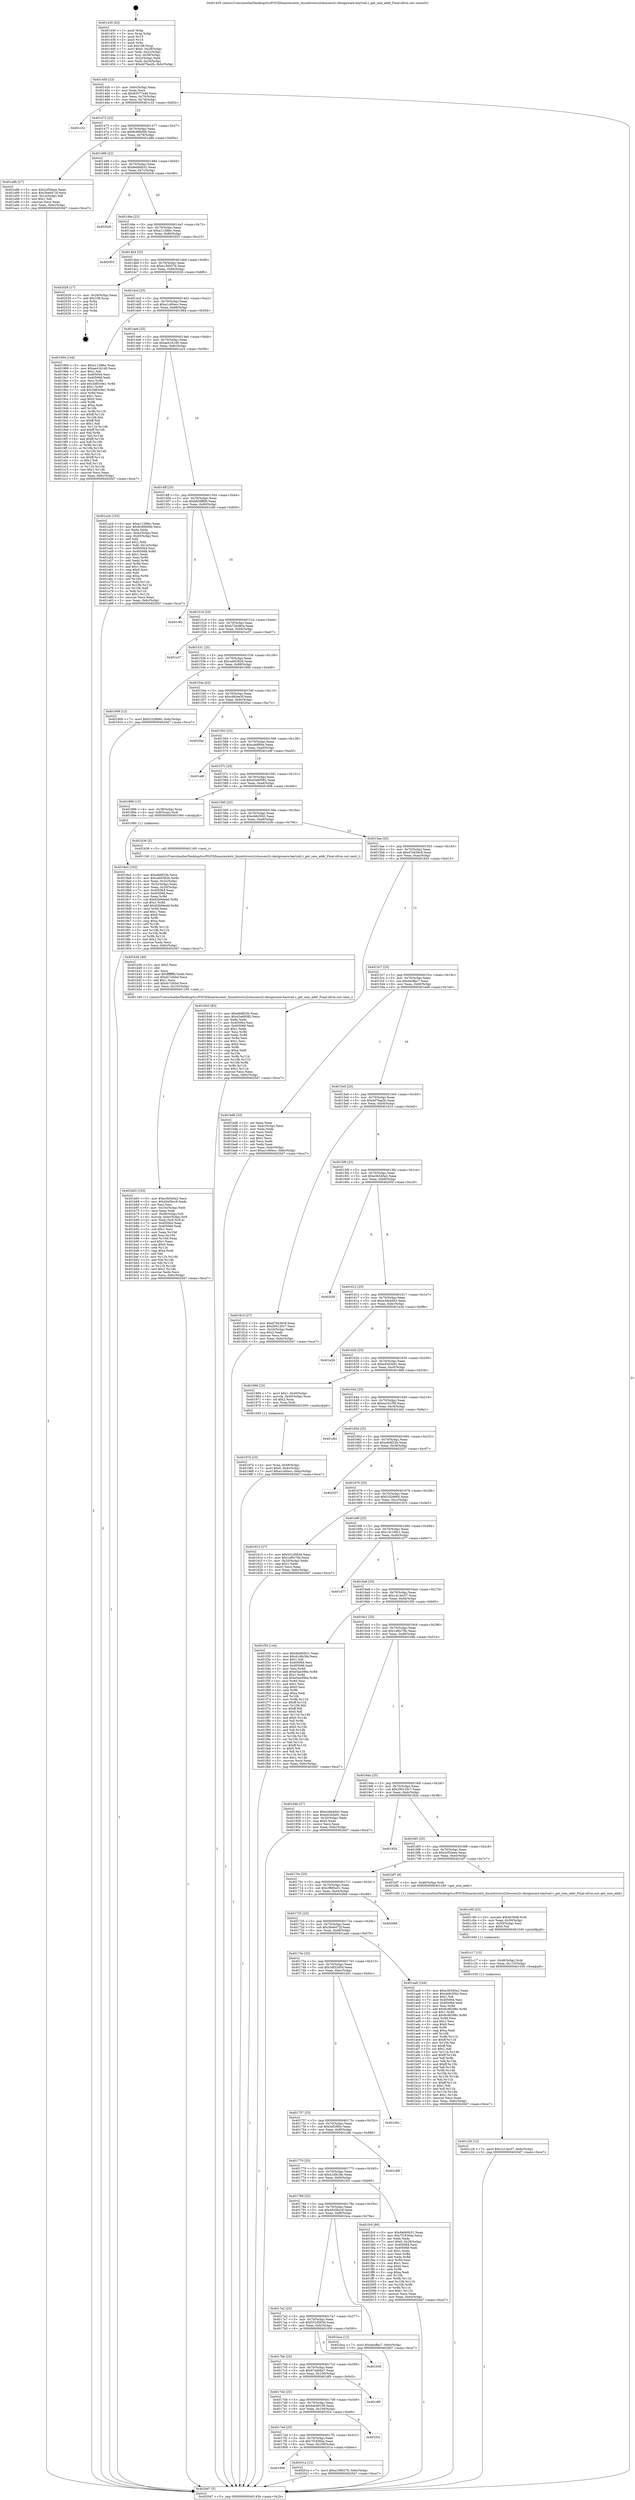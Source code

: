 digraph "0x401430" {
  label = "0x401430 (/mnt/c/Users/mathe/Desktop/tcc/POCII/binaries/extr_linuxdriversi2cbussesi2c-designware-baytrail.c_get_sem_addr_Final-ollvm.out::main(0))"
  labelloc = "t"
  node[shape=record]

  Entry [label="",width=0.3,height=0.3,shape=circle,fillcolor=black,style=filled]
  "0x40145b" [label="{
     0x40145b [23]\l
     | [instrs]\l
     &nbsp;&nbsp;0x40145b \<+3\>: mov -0x6c(%rbp),%eax\l
     &nbsp;&nbsp;0x40145e \<+2\>: mov %eax,%ecx\l
     &nbsp;&nbsp;0x401460 \<+6\>: sub $0x83577e46,%ecx\l
     &nbsp;&nbsp;0x401466 \<+3\>: mov %eax,-0x70(%rbp)\l
     &nbsp;&nbsp;0x401469 \<+3\>: mov %ecx,-0x74(%rbp)\l
     &nbsp;&nbsp;0x40146c \<+6\>: je 0000000000401c32 \<main+0x802\>\l
  }"]
  "0x401c32" [label="{
     0x401c32\l
  }", style=dashed]
  "0x401472" [label="{
     0x401472 [22]\l
     | [instrs]\l
     &nbsp;&nbsp;0x401472 \<+5\>: jmp 0000000000401477 \<main+0x47\>\l
     &nbsp;&nbsp;0x401477 \<+3\>: mov -0x70(%rbp),%eax\l
     &nbsp;&nbsp;0x40147a \<+5\>: sub $0x8c90b00b,%eax\l
     &nbsp;&nbsp;0x40147f \<+3\>: mov %eax,-0x78(%rbp)\l
     &nbsp;&nbsp;0x401482 \<+6\>: je 0000000000401a8b \<main+0x65b\>\l
  }"]
  Exit [label="",width=0.3,height=0.3,shape=circle,fillcolor=black,style=filled,peripheries=2]
  "0x401a8b" [label="{
     0x401a8b [27]\l
     | [instrs]\l
     &nbsp;&nbsp;0x401a8b \<+5\>: mov $0x2cf5deee,%eax\l
     &nbsp;&nbsp;0x401a90 \<+5\>: mov $0x3be6472f,%ecx\l
     &nbsp;&nbsp;0x401a95 \<+3\>: mov -0x1a(%rbp),%dl\l
     &nbsp;&nbsp;0x401a98 \<+3\>: test $0x1,%dl\l
     &nbsp;&nbsp;0x401a9b \<+3\>: cmovne %ecx,%eax\l
     &nbsp;&nbsp;0x401a9e \<+3\>: mov %eax,-0x6c(%rbp)\l
     &nbsp;&nbsp;0x401aa1 \<+5\>: jmp 00000000004020d7 \<main+0xca7\>\l
  }"]
  "0x401488" [label="{
     0x401488 [22]\l
     | [instrs]\l
     &nbsp;&nbsp;0x401488 \<+5\>: jmp 000000000040148d \<main+0x5d\>\l
     &nbsp;&nbsp;0x40148d \<+3\>: mov -0x70(%rbp),%eax\l
     &nbsp;&nbsp;0x401490 \<+5\>: sub $0x8eb60b31,%eax\l
     &nbsp;&nbsp;0x401495 \<+3\>: mov %eax,-0x7c(%rbp)\l
     &nbsp;&nbsp;0x401498 \<+6\>: je 00000000004020c9 \<main+0xc99\>\l
  }"]
  "0x401806" [label="{
     0x401806\l
  }", style=dashed]
  "0x4020c9" [label="{
     0x4020c9\l
  }", style=dashed]
  "0x40149e" [label="{
     0x40149e [22]\l
     | [instrs]\l
     &nbsp;&nbsp;0x40149e \<+5\>: jmp 00000000004014a3 \<main+0x73\>\l
     &nbsp;&nbsp;0x4014a3 \<+3\>: mov -0x70(%rbp),%eax\l
     &nbsp;&nbsp;0x4014a6 \<+5\>: sub $0xa1128fec,%eax\l
     &nbsp;&nbsp;0x4014ab \<+3\>: mov %eax,-0x80(%rbp)\l
     &nbsp;&nbsp;0x4014ae \<+6\>: je 0000000000402053 \<main+0xc23\>\l
  }"]
  "0x40201a" [label="{
     0x40201a [12]\l
     | [instrs]\l
     &nbsp;&nbsp;0x40201a \<+7\>: movl $0xa1560276,-0x6c(%rbp)\l
     &nbsp;&nbsp;0x402021 \<+5\>: jmp 00000000004020d7 \<main+0xca7\>\l
  }"]
  "0x402053" [label="{
     0x402053\l
  }", style=dashed]
  "0x4014b4" [label="{
     0x4014b4 [25]\l
     | [instrs]\l
     &nbsp;&nbsp;0x4014b4 \<+5\>: jmp 00000000004014b9 \<main+0x89\>\l
     &nbsp;&nbsp;0x4014b9 \<+3\>: mov -0x70(%rbp),%eax\l
     &nbsp;&nbsp;0x4014bc \<+5\>: sub $0xa1560276,%eax\l
     &nbsp;&nbsp;0x4014c1 \<+6\>: mov %eax,-0x84(%rbp)\l
     &nbsp;&nbsp;0x4014c7 \<+6\>: je 0000000000402026 \<main+0xbf6\>\l
  }"]
  "0x4017ed" [label="{
     0x4017ed [25]\l
     | [instrs]\l
     &nbsp;&nbsp;0x4017ed \<+5\>: jmp 00000000004017f2 \<main+0x3c2\>\l
     &nbsp;&nbsp;0x4017f2 \<+3\>: mov -0x70(%rbp),%eax\l
     &nbsp;&nbsp;0x4017f5 \<+5\>: sub $0x7f18364a,%eax\l
     &nbsp;&nbsp;0x4017fa \<+6\>: mov %eax,-0x108(%rbp)\l
     &nbsp;&nbsp;0x401800 \<+6\>: je 000000000040201a \<main+0xbea\>\l
  }"]
  "0x402026" [label="{
     0x402026 [17]\l
     | [instrs]\l
     &nbsp;&nbsp;0x402026 \<+3\>: mov -0x28(%rbp),%eax\l
     &nbsp;&nbsp;0x402029 \<+7\>: add $0x108,%rsp\l
     &nbsp;&nbsp;0x402030 \<+1\>: pop %rbx\l
     &nbsp;&nbsp;0x402031 \<+2\>: pop %r14\l
     &nbsp;&nbsp;0x402033 \<+2\>: pop %r15\l
     &nbsp;&nbsp;0x402035 \<+1\>: pop %rbp\l
     &nbsp;&nbsp;0x402036 \<+1\>: ret\l
  }"]
  "0x4014cd" [label="{
     0x4014cd [25]\l
     | [instrs]\l
     &nbsp;&nbsp;0x4014cd \<+5\>: jmp 00000000004014d2 \<main+0xa2\>\l
     &nbsp;&nbsp;0x4014d2 \<+3\>: mov -0x70(%rbp),%eax\l
     &nbsp;&nbsp;0x4014d5 \<+5\>: sub $0xa1c60ecc,%eax\l
     &nbsp;&nbsp;0x4014da \<+6\>: mov %eax,-0x88(%rbp)\l
     &nbsp;&nbsp;0x4014e0 \<+6\>: je 0000000000401994 \<main+0x564\>\l
  }"]
  "0x401f24" [label="{
     0x401f24\l
  }", style=dashed]
  "0x401994" [label="{
     0x401994 [144]\l
     | [instrs]\l
     &nbsp;&nbsp;0x401994 \<+5\>: mov $0xa1128fec,%eax\l
     &nbsp;&nbsp;0x401999 \<+5\>: mov $0xae4161d0,%ecx\l
     &nbsp;&nbsp;0x40199e \<+2\>: mov $0x1,%dl\l
     &nbsp;&nbsp;0x4019a0 \<+7\>: mov 0x405064,%esi\l
     &nbsp;&nbsp;0x4019a7 \<+7\>: mov 0x405068,%edi\l
     &nbsp;&nbsp;0x4019ae \<+3\>: mov %esi,%r8d\l
     &nbsp;&nbsp;0x4019b1 \<+7\>: add $0x3d83c9e1,%r8d\l
     &nbsp;&nbsp;0x4019b8 \<+4\>: sub $0x1,%r8d\l
     &nbsp;&nbsp;0x4019bc \<+7\>: sub $0x3d83c9e1,%r8d\l
     &nbsp;&nbsp;0x4019c3 \<+4\>: imul %r8d,%esi\l
     &nbsp;&nbsp;0x4019c7 \<+3\>: and $0x1,%esi\l
     &nbsp;&nbsp;0x4019ca \<+3\>: cmp $0x0,%esi\l
     &nbsp;&nbsp;0x4019cd \<+4\>: sete %r9b\l
     &nbsp;&nbsp;0x4019d1 \<+3\>: cmp $0xa,%edi\l
     &nbsp;&nbsp;0x4019d4 \<+4\>: setl %r10b\l
     &nbsp;&nbsp;0x4019d8 \<+3\>: mov %r9b,%r11b\l
     &nbsp;&nbsp;0x4019db \<+4\>: xor $0xff,%r11b\l
     &nbsp;&nbsp;0x4019df \<+3\>: mov %r10b,%bl\l
     &nbsp;&nbsp;0x4019e2 \<+3\>: xor $0xff,%bl\l
     &nbsp;&nbsp;0x4019e5 \<+3\>: xor $0x1,%dl\l
     &nbsp;&nbsp;0x4019e8 \<+3\>: mov %r11b,%r14b\l
     &nbsp;&nbsp;0x4019eb \<+4\>: and $0xff,%r14b\l
     &nbsp;&nbsp;0x4019ef \<+3\>: and %dl,%r9b\l
     &nbsp;&nbsp;0x4019f2 \<+3\>: mov %bl,%r15b\l
     &nbsp;&nbsp;0x4019f5 \<+4\>: and $0xff,%r15b\l
     &nbsp;&nbsp;0x4019f9 \<+3\>: and %dl,%r10b\l
     &nbsp;&nbsp;0x4019fc \<+3\>: or %r9b,%r14b\l
     &nbsp;&nbsp;0x4019ff \<+3\>: or %r10b,%r15b\l
     &nbsp;&nbsp;0x401a02 \<+3\>: xor %r15b,%r14b\l
     &nbsp;&nbsp;0x401a05 \<+3\>: or %bl,%r11b\l
     &nbsp;&nbsp;0x401a08 \<+4\>: xor $0xff,%r11b\l
     &nbsp;&nbsp;0x401a0c \<+3\>: or $0x1,%dl\l
     &nbsp;&nbsp;0x401a0f \<+3\>: and %dl,%r11b\l
     &nbsp;&nbsp;0x401a12 \<+3\>: or %r11b,%r14b\l
     &nbsp;&nbsp;0x401a15 \<+4\>: test $0x1,%r14b\l
     &nbsp;&nbsp;0x401a19 \<+3\>: cmovne %ecx,%eax\l
     &nbsp;&nbsp;0x401a1c \<+3\>: mov %eax,-0x6c(%rbp)\l
     &nbsp;&nbsp;0x401a1f \<+5\>: jmp 00000000004020d7 \<main+0xca7\>\l
  }"]
  "0x4014e6" [label="{
     0x4014e6 [25]\l
     | [instrs]\l
     &nbsp;&nbsp;0x4014e6 \<+5\>: jmp 00000000004014eb \<main+0xbb\>\l
     &nbsp;&nbsp;0x4014eb \<+3\>: mov -0x70(%rbp),%eax\l
     &nbsp;&nbsp;0x4014ee \<+5\>: sub $0xae4161d0,%eax\l
     &nbsp;&nbsp;0x4014f3 \<+6\>: mov %eax,-0x8c(%rbp)\l
     &nbsp;&nbsp;0x4014f9 \<+6\>: je 0000000000401a24 \<main+0x5f4\>\l
  }"]
  "0x4017d4" [label="{
     0x4017d4 [25]\l
     | [instrs]\l
     &nbsp;&nbsp;0x4017d4 \<+5\>: jmp 00000000004017d9 \<main+0x3a9\>\l
     &nbsp;&nbsp;0x4017d9 \<+3\>: mov -0x70(%rbp),%eax\l
     &nbsp;&nbsp;0x4017dc \<+5\>: sub $0x6dc69108,%eax\l
     &nbsp;&nbsp;0x4017e1 \<+6\>: mov %eax,-0x104(%rbp)\l
     &nbsp;&nbsp;0x4017e7 \<+6\>: je 0000000000401f24 \<main+0xaf4\>\l
  }"]
  "0x401a24" [label="{
     0x401a24 [103]\l
     | [instrs]\l
     &nbsp;&nbsp;0x401a24 \<+5\>: mov $0xa1128fec,%eax\l
     &nbsp;&nbsp;0x401a29 \<+5\>: mov $0x8c90b00b,%ecx\l
     &nbsp;&nbsp;0x401a2e \<+2\>: xor %edx,%edx\l
     &nbsp;&nbsp;0x401a30 \<+3\>: mov -0x4c(%rbp),%esi\l
     &nbsp;&nbsp;0x401a33 \<+3\>: cmp -0x40(%rbp),%esi\l
     &nbsp;&nbsp;0x401a36 \<+4\>: setl %dil\l
     &nbsp;&nbsp;0x401a3a \<+4\>: and $0x1,%dil\l
     &nbsp;&nbsp;0x401a3e \<+4\>: mov %dil,-0x1a(%rbp)\l
     &nbsp;&nbsp;0x401a42 \<+7\>: mov 0x405064,%esi\l
     &nbsp;&nbsp;0x401a49 \<+8\>: mov 0x405068,%r8d\l
     &nbsp;&nbsp;0x401a51 \<+3\>: sub $0x1,%edx\l
     &nbsp;&nbsp;0x401a54 \<+3\>: mov %esi,%r9d\l
     &nbsp;&nbsp;0x401a57 \<+3\>: add %edx,%r9d\l
     &nbsp;&nbsp;0x401a5a \<+4\>: imul %r9d,%esi\l
     &nbsp;&nbsp;0x401a5e \<+3\>: and $0x1,%esi\l
     &nbsp;&nbsp;0x401a61 \<+3\>: cmp $0x0,%esi\l
     &nbsp;&nbsp;0x401a64 \<+4\>: sete %dil\l
     &nbsp;&nbsp;0x401a68 \<+4\>: cmp $0xa,%r8d\l
     &nbsp;&nbsp;0x401a6c \<+4\>: setl %r10b\l
     &nbsp;&nbsp;0x401a70 \<+3\>: mov %dil,%r11b\l
     &nbsp;&nbsp;0x401a73 \<+3\>: and %r10b,%r11b\l
     &nbsp;&nbsp;0x401a76 \<+3\>: xor %r10b,%dil\l
     &nbsp;&nbsp;0x401a79 \<+3\>: or %dil,%r11b\l
     &nbsp;&nbsp;0x401a7c \<+4\>: test $0x1,%r11b\l
     &nbsp;&nbsp;0x401a80 \<+3\>: cmovne %ecx,%eax\l
     &nbsp;&nbsp;0x401a83 \<+3\>: mov %eax,-0x6c(%rbp)\l
     &nbsp;&nbsp;0x401a86 \<+5\>: jmp 00000000004020d7 \<main+0xca7\>\l
  }"]
  "0x4014ff" [label="{
     0x4014ff [25]\l
     | [instrs]\l
     &nbsp;&nbsp;0x4014ff \<+5\>: jmp 0000000000401504 \<main+0xd4\>\l
     &nbsp;&nbsp;0x401504 \<+3\>: mov -0x70(%rbp),%eax\l
     &nbsp;&nbsp;0x401507 \<+5\>: sub $0xb658ff09,%eax\l
     &nbsp;&nbsp;0x40150c \<+6\>: mov %eax,-0x90(%rbp)\l
     &nbsp;&nbsp;0x401512 \<+6\>: je 0000000000401c60 \<main+0x830\>\l
  }"]
  "0x401df0" [label="{
     0x401df0\l
  }", style=dashed]
  "0x401c60" [label="{
     0x401c60\l
  }", style=dashed]
  "0x401518" [label="{
     0x401518 [25]\l
     | [instrs]\l
     &nbsp;&nbsp;0x401518 \<+5\>: jmp 000000000040151d \<main+0xed\>\l
     &nbsp;&nbsp;0x40151d \<+3\>: mov -0x70(%rbp),%eax\l
     &nbsp;&nbsp;0x401520 \<+5\>: sub $0xb726d80a,%eax\l
     &nbsp;&nbsp;0x401525 \<+6\>: mov %eax,-0x94(%rbp)\l
     &nbsp;&nbsp;0x40152b \<+6\>: je 0000000000401e37 \<main+0xa07\>\l
  }"]
  "0x4017bb" [label="{
     0x4017bb [25]\l
     | [instrs]\l
     &nbsp;&nbsp;0x4017bb \<+5\>: jmp 00000000004017c0 \<main+0x390\>\l
     &nbsp;&nbsp;0x4017c0 \<+3\>: mov -0x70(%rbp),%eax\l
     &nbsp;&nbsp;0x4017c3 \<+5\>: sub $0x67ad06a7,%eax\l
     &nbsp;&nbsp;0x4017c8 \<+6\>: mov %eax,-0x100(%rbp)\l
     &nbsp;&nbsp;0x4017ce \<+6\>: je 0000000000401df0 \<main+0x9c0\>\l
  }"]
  "0x401e37" [label="{
     0x401e37\l
  }", style=dashed]
  "0x401531" [label="{
     0x401531 [25]\l
     | [instrs]\l
     &nbsp;&nbsp;0x401531 \<+5\>: jmp 0000000000401536 \<main+0x106\>\l
     &nbsp;&nbsp;0x401536 \<+3\>: mov -0x70(%rbp),%eax\l
     &nbsp;&nbsp;0x401539 \<+5\>: sub $0xca603826,%eax\l
     &nbsp;&nbsp;0x40153e \<+6\>: mov %eax,-0x98(%rbp)\l
     &nbsp;&nbsp;0x401544 \<+6\>: je 0000000000401909 \<main+0x4d9\>\l
  }"]
  "0x401930" [label="{
     0x401930\l
  }", style=dashed]
  "0x401909" [label="{
     0x401909 [12]\l
     | [instrs]\l
     &nbsp;&nbsp;0x401909 \<+7\>: movl $0xf1028660,-0x6c(%rbp)\l
     &nbsp;&nbsp;0x401910 \<+5\>: jmp 00000000004020d7 \<main+0xca7\>\l
  }"]
  "0x40154a" [label="{
     0x40154a [25]\l
     | [instrs]\l
     &nbsp;&nbsp;0x40154a \<+5\>: jmp 000000000040154f \<main+0x11f\>\l
     &nbsp;&nbsp;0x40154f \<+3\>: mov -0x70(%rbp),%eax\l
     &nbsp;&nbsp;0x401552 \<+5\>: sub $0xcd83ee3f,%eax\l
     &nbsp;&nbsp;0x401557 \<+6\>: mov %eax,-0x9c(%rbp)\l
     &nbsp;&nbsp;0x40155d \<+6\>: je 00000000004020ac \<main+0xc7c\>\l
  }"]
  "0x401c26" [label="{
     0x401c26 [12]\l
     | [instrs]\l
     &nbsp;&nbsp;0x401c26 \<+7\>: movl $0x1a13ec07,-0x6c(%rbp)\l
     &nbsp;&nbsp;0x401c2d \<+5\>: jmp 00000000004020d7 \<main+0xca7\>\l
  }"]
  "0x4020ac" [label="{
     0x4020ac\l
  }", style=dashed]
  "0x401563" [label="{
     0x401563 [25]\l
     | [instrs]\l
     &nbsp;&nbsp;0x401563 \<+5\>: jmp 0000000000401568 \<main+0x138\>\l
     &nbsp;&nbsp;0x401568 \<+3\>: mov -0x70(%rbp),%eax\l
     &nbsp;&nbsp;0x40156b \<+5\>: sub $0xcdef9f4e,%eax\l
     &nbsp;&nbsp;0x401570 \<+6\>: mov %eax,-0xa0(%rbp)\l
     &nbsp;&nbsp;0x401576 \<+6\>: je 0000000000401e8f \<main+0xa5f\>\l
  }"]
  "0x401c17" [label="{
     0x401c17 [15]\l
     | [instrs]\l
     &nbsp;&nbsp;0x401c17 \<+4\>: mov -0x48(%rbp),%rdi\l
     &nbsp;&nbsp;0x401c1b \<+6\>: mov %eax,-0x110(%rbp)\l
     &nbsp;&nbsp;0x401c21 \<+5\>: call 0000000000401030 \<free@plt\>\l
     | [calls]\l
     &nbsp;&nbsp;0x401030 \{1\} (unknown)\l
  }"]
  "0x401e8f" [label="{
     0x401e8f\l
  }", style=dashed]
  "0x40157c" [label="{
     0x40157c [25]\l
     | [instrs]\l
     &nbsp;&nbsp;0x40157c \<+5\>: jmp 0000000000401581 \<main+0x151\>\l
     &nbsp;&nbsp;0x401581 \<+3\>: mov -0x70(%rbp),%eax\l
     &nbsp;&nbsp;0x401584 \<+5\>: sub $0xd3a69582,%eax\l
     &nbsp;&nbsp;0x401589 \<+6\>: mov %eax,-0xa4(%rbp)\l
     &nbsp;&nbsp;0x40158f \<+6\>: je 0000000000401896 \<main+0x466\>\l
  }"]
  "0x401c00" [label="{
     0x401c00 [23]\l
     | [instrs]\l
     &nbsp;&nbsp;0x401c00 \<+10\>: movabs $0x4030d6,%rdi\l
     &nbsp;&nbsp;0x401c0a \<+3\>: mov %eax,-0x50(%rbp)\l
     &nbsp;&nbsp;0x401c0d \<+3\>: mov -0x50(%rbp),%esi\l
     &nbsp;&nbsp;0x401c10 \<+2\>: mov $0x0,%al\l
     &nbsp;&nbsp;0x401c12 \<+5\>: call 0000000000401040 \<printf@plt\>\l
     | [calls]\l
     &nbsp;&nbsp;0x401040 \{1\} (unknown)\l
  }"]
  "0x401896" [label="{
     0x401896 [13]\l
     | [instrs]\l
     &nbsp;&nbsp;0x401896 \<+4\>: mov -0x38(%rbp),%rax\l
     &nbsp;&nbsp;0x40189a \<+4\>: mov 0x8(%rax),%rdi\l
     &nbsp;&nbsp;0x40189e \<+5\>: call 0000000000401060 \<atoi@plt\>\l
     | [calls]\l
     &nbsp;&nbsp;0x401060 \{1\} (unknown)\l
  }"]
  "0x401595" [label="{
     0x401595 [25]\l
     | [instrs]\l
     &nbsp;&nbsp;0x401595 \<+5\>: jmp 000000000040159a \<main+0x16a\>\l
     &nbsp;&nbsp;0x40159a \<+3\>: mov -0x70(%rbp),%eax\l
     &nbsp;&nbsp;0x40159d \<+5\>: sub $0xd48c5f42,%eax\l
     &nbsp;&nbsp;0x4015a2 \<+6\>: mov %eax,-0xa8(%rbp)\l
     &nbsp;&nbsp;0x4015a8 \<+6\>: je 0000000000401b36 \<main+0x706\>\l
  }"]
  "0x4017a2" [label="{
     0x4017a2 [25]\l
     | [instrs]\l
     &nbsp;&nbsp;0x4017a2 \<+5\>: jmp 00000000004017a7 \<main+0x377\>\l
     &nbsp;&nbsp;0x4017a7 \<+3\>: mov -0x70(%rbp),%eax\l
     &nbsp;&nbsp;0x4017aa \<+5\>: sub $0x551d583d,%eax\l
     &nbsp;&nbsp;0x4017af \<+6\>: mov %eax,-0xfc(%rbp)\l
     &nbsp;&nbsp;0x4017b5 \<+6\>: je 0000000000401930 \<main+0x500\>\l
  }"]
  "0x401b36" [label="{
     0x401b36 [5]\l
     | [instrs]\l
     &nbsp;&nbsp;0x401b36 \<+5\>: call 0000000000401160 \<next_i\>\l
     | [calls]\l
     &nbsp;&nbsp;0x401160 \{1\} (/mnt/c/Users/mathe/Desktop/tcc/POCII/binaries/extr_linuxdriversi2cbussesi2c-designware-baytrail.c_get_sem_addr_Final-ollvm.out::next_i)\l
  }"]
  "0x4015ae" [label="{
     0x4015ae [25]\l
     | [instrs]\l
     &nbsp;&nbsp;0x4015ae \<+5\>: jmp 00000000004015b3 \<main+0x183\>\l
     &nbsp;&nbsp;0x4015b3 \<+3\>: mov -0x70(%rbp),%eax\l
     &nbsp;&nbsp;0x4015b6 \<+5\>: sub $0xd7d436c9,%eax\l
     &nbsp;&nbsp;0x4015bb \<+6\>: mov %eax,-0xac(%rbp)\l
     &nbsp;&nbsp;0x4015c1 \<+6\>: je 0000000000401843 \<main+0x413\>\l
  }"]
  "0x401bca" [label="{
     0x401bca [12]\l
     | [instrs]\l
     &nbsp;&nbsp;0x401bca \<+7\>: movl $0xdacffac7,-0x6c(%rbp)\l
     &nbsp;&nbsp;0x401bd1 \<+5\>: jmp 00000000004020d7 \<main+0xca7\>\l
  }"]
  "0x401843" [label="{
     0x401843 [83]\l
     | [instrs]\l
     &nbsp;&nbsp;0x401843 \<+5\>: mov $0xefe8f23b,%eax\l
     &nbsp;&nbsp;0x401848 \<+5\>: mov $0xd3a69582,%ecx\l
     &nbsp;&nbsp;0x40184d \<+2\>: xor %edx,%edx\l
     &nbsp;&nbsp;0x40184f \<+7\>: mov 0x405064,%esi\l
     &nbsp;&nbsp;0x401856 \<+7\>: mov 0x405068,%edi\l
     &nbsp;&nbsp;0x40185d \<+3\>: sub $0x1,%edx\l
     &nbsp;&nbsp;0x401860 \<+3\>: mov %esi,%r8d\l
     &nbsp;&nbsp;0x401863 \<+3\>: add %edx,%r8d\l
     &nbsp;&nbsp;0x401866 \<+4\>: imul %r8d,%esi\l
     &nbsp;&nbsp;0x40186a \<+3\>: and $0x1,%esi\l
     &nbsp;&nbsp;0x40186d \<+3\>: cmp $0x0,%esi\l
     &nbsp;&nbsp;0x401870 \<+4\>: sete %r9b\l
     &nbsp;&nbsp;0x401874 \<+3\>: cmp $0xa,%edi\l
     &nbsp;&nbsp;0x401877 \<+4\>: setl %r10b\l
     &nbsp;&nbsp;0x40187b \<+3\>: mov %r9b,%r11b\l
     &nbsp;&nbsp;0x40187e \<+3\>: and %r10b,%r11b\l
     &nbsp;&nbsp;0x401881 \<+3\>: xor %r10b,%r9b\l
     &nbsp;&nbsp;0x401884 \<+3\>: or %r9b,%r11b\l
     &nbsp;&nbsp;0x401887 \<+4\>: test $0x1,%r11b\l
     &nbsp;&nbsp;0x40188b \<+3\>: cmovne %ecx,%eax\l
     &nbsp;&nbsp;0x40188e \<+3\>: mov %eax,-0x6c(%rbp)\l
     &nbsp;&nbsp;0x401891 \<+5\>: jmp 00000000004020d7 \<main+0xca7\>\l
  }"]
  "0x4015c7" [label="{
     0x4015c7 [25]\l
     | [instrs]\l
     &nbsp;&nbsp;0x4015c7 \<+5\>: jmp 00000000004015cc \<main+0x19c\>\l
     &nbsp;&nbsp;0x4015cc \<+3\>: mov -0x70(%rbp),%eax\l
     &nbsp;&nbsp;0x4015cf \<+5\>: sub $0xdacffac7,%eax\l
     &nbsp;&nbsp;0x4015d4 \<+6\>: mov %eax,-0xb0(%rbp)\l
     &nbsp;&nbsp;0x4015da \<+6\>: je 0000000000401bd6 \<main+0x7a6\>\l
  }"]
  "0x401789" [label="{
     0x401789 [25]\l
     | [instrs]\l
     &nbsp;&nbsp;0x401789 \<+5\>: jmp 000000000040178e \<main+0x35e\>\l
     &nbsp;&nbsp;0x40178e \<+3\>: mov -0x70(%rbp),%eax\l
     &nbsp;&nbsp;0x401791 \<+5\>: sub $0x45e5bcc9,%eax\l
     &nbsp;&nbsp;0x401796 \<+6\>: mov %eax,-0xf8(%rbp)\l
     &nbsp;&nbsp;0x40179c \<+6\>: je 0000000000401bca \<main+0x79a\>\l
  }"]
  "0x401bd6" [label="{
     0x401bd6 [33]\l
     | [instrs]\l
     &nbsp;&nbsp;0x401bd6 \<+2\>: xor %eax,%eax\l
     &nbsp;&nbsp;0x401bd8 \<+3\>: mov -0x4c(%rbp),%ecx\l
     &nbsp;&nbsp;0x401bdb \<+2\>: mov %eax,%edx\l
     &nbsp;&nbsp;0x401bdd \<+2\>: sub %ecx,%edx\l
     &nbsp;&nbsp;0x401bdf \<+2\>: mov %eax,%ecx\l
     &nbsp;&nbsp;0x401be1 \<+3\>: sub $0x1,%ecx\l
     &nbsp;&nbsp;0x401be4 \<+2\>: add %ecx,%edx\l
     &nbsp;&nbsp;0x401be6 \<+2\>: sub %edx,%eax\l
     &nbsp;&nbsp;0x401be8 \<+3\>: mov %eax,-0x4c(%rbp)\l
     &nbsp;&nbsp;0x401beb \<+7\>: movl $0xa1c60ecc,-0x6c(%rbp)\l
     &nbsp;&nbsp;0x401bf2 \<+5\>: jmp 00000000004020d7 \<main+0xca7\>\l
  }"]
  "0x4015e0" [label="{
     0x4015e0 [25]\l
     | [instrs]\l
     &nbsp;&nbsp;0x4015e0 \<+5\>: jmp 00000000004015e5 \<main+0x1b5\>\l
     &nbsp;&nbsp;0x4015e5 \<+3\>: mov -0x70(%rbp),%eax\l
     &nbsp;&nbsp;0x4015e8 \<+5\>: sub $0xdd7faa2b,%eax\l
     &nbsp;&nbsp;0x4015ed \<+6\>: mov %eax,-0xb4(%rbp)\l
     &nbsp;&nbsp;0x4015f3 \<+6\>: je 0000000000401810 \<main+0x3e0\>\l
  }"]
  "0x401fc0" [label="{
     0x401fc0 [90]\l
     | [instrs]\l
     &nbsp;&nbsp;0x401fc0 \<+5\>: mov $0x8eb60b31,%eax\l
     &nbsp;&nbsp;0x401fc5 \<+5\>: mov $0x7f18364a,%ecx\l
     &nbsp;&nbsp;0x401fca \<+2\>: xor %edx,%edx\l
     &nbsp;&nbsp;0x401fcc \<+7\>: movl $0x0,-0x28(%rbp)\l
     &nbsp;&nbsp;0x401fd3 \<+7\>: mov 0x405064,%esi\l
     &nbsp;&nbsp;0x401fda \<+7\>: mov 0x405068,%edi\l
     &nbsp;&nbsp;0x401fe1 \<+3\>: sub $0x1,%edx\l
     &nbsp;&nbsp;0x401fe4 \<+3\>: mov %esi,%r8d\l
     &nbsp;&nbsp;0x401fe7 \<+3\>: add %edx,%r8d\l
     &nbsp;&nbsp;0x401fea \<+4\>: imul %r8d,%esi\l
     &nbsp;&nbsp;0x401fee \<+3\>: and $0x1,%esi\l
     &nbsp;&nbsp;0x401ff1 \<+3\>: cmp $0x0,%esi\l
     &nbsp;&nbsp;0x401ff4 \<+4\>: sete %r9b\l
     &nbsp;&nbsp;0x401ff8 \<+3\>: cmp $0xa,%edi\l
     &nbsp;&nbsp;0x401ffb \<+4\>: setl %r10b\l
     &nbsp;&nbsp;0x401fff \<+3\>: mov %r9b,%r11b\l
     &nbsp;&nbsp;0x402002 \<+3\>: and %r10b,%r11b\l
     &nbsp;&nbsp;0x402005 \<+3\>: xor %r10b,%r9b\l
     &nbsp;&nbsp;0x402008 \<+3\>: or %r9b,%r11b\l
     &nbsp;&nbsp;0x40200b \<+4\>: test $0x1,%r11b\l
     &nbsp;&nbsp;0x40200f \<+3\>: cmovne %ecx,%eax\l
     &nbsp;&nbsp;0x402012 \<+3\>: mov %eax,-0x6c(%rbp)\l
     &nbsp;&nbsp;0x402015 \<+5\>: jmp 00000000004020d7 \<main+0xca7\>\l
  }"]
  "0x401810" [label="{
     0x401810 [27]\l
     | [instrs]\l
     &nbsp;&nbsp;0x401810 \<+5\>: mov $0xd7d436c9,%eax\l
     &nbsp;&nbsp;0x401815 \<+5\>: mov $0x290120c7,%ecx\l
     &nbsp;&nbsp;0x40181a \<+3\>: mov -0x24(%rbp),%edx\l
     &nbsp;&nbsp;0x40181d \<+3\>: cmp $0x2,%edx\l
     &nbsp;&nbsp;0x401820 \<+3\>: cmovne %ecx,%eax\l
     &nbsp;&nbsp;0x401823 \<+3\>: mov %eax,-0x6c(%rbp)\l
     &nbsp;&nbsp;0x401826 \<+5\>: jmp 00000000004020d7 \<main+0xca7\>\l
  }"]
  "0x4015f9" [label="{
     0x4015f9 [25]\l
     | [instrs]\l
     &nbsp;&nbsp;0x4015f9 \<+5\>: jmp 00000000004015fe \<main+0x1ce\>\l
     &nbsp;&nbsp;0x4015fe \<+3\>: mov -0x70(%rbp),%eax\l
     &nbsp;&nbsp;0x401601 \<+5\>: sub $0xe3b540a2,%eax\l
     &nbsp;&nbsp;0x401606 \<+6\>: mov %eax,-0xb8(%rbp)\l
     &nbsp;&nbsp;0x40160c \<+6\>: je 000000000040205f \<main+0xc2f\>\l
  }"]
  "0x4020d7" [label="{
     0x4020d7 [5]\l
     | [instrs]\l
     &nbsp;&nbsp;0x4020d7 \<+5\>: jmp 000000000040145b \<main+0x2b\>\l
  }"]
  "0x401430" [label="{
     0x401430 [43]\l
     | [instrs]\l
     &nbsp;&nbsp;0x401430 \<+1\>: push %rbp\l
     &nbsp;&nbsp;0x401431 \<+3\>: mov %rsp,%rbp\l
     &nbsp;&nbsp;0x401434 \<+2\>: push %r15\l
     &nbsp;&nbsp;0x401436 \<+2\>: push %r14\l
     &nbsp;&nbsp;0x401438 \<+1\>: push %rbx\l
     &nbsp;&nbsp;0x401439 \<+7\>: sub $0x108,%rsp\l
     &nbsp;&nbsp;0x401440 \<+7\>: movl $0x0,-0x28(%rbp)\l
     &nbsp;&nbsp;0x401447 \<+3\>: mov %edi,-0x2c(%rbp)\l
     &nbsp;&nbsp;0x40144a \<+4\>: mov %rsi,-0x38(%rbp)\l
     &nbsp;&nbsp;0x40144e \<+3\>: mov -0x2c(%rbp),%edi\l
     &nbsp;&nbsp;0x401451 \<+3\>: mov %edi,-0x24(%rbp)\l
     &nbsp;&nbsp;0x401454 \<+7\>: movl $0xdd7faa2b,-0x6c(%rbp)\l
  }"]
  "0x4018a3" [label="{
     0x4018a3 [102]\l
     | [instrs]\l
     &nbsp;&nbsp;0x4018a3 \<+5\>: mov $0xefe8f23b,%ecx\l
     &nbsp;&nbsp;0x4018a8 \<+5\>: mov $0xca603826,%edx\l
     &nbsp;&nbsp;0x4018ad \<+3\>: mov %eax,-0x3c(%rbp)\l
     &nbsp;&nbsp;0x4018b0 \<+3\>: mov -0x3c(%rbp),%eax\l
     &nbsp;&nbsp;0x4018b3 \<+3\>: mov %eax,-0x20(%rbp)\l
     &nbsp;&nbsp;0x4018b6 \<+7\>: mov 0x405064,%eax\l
     &nbsp;&nbsp;0x4018bd \<+7\>: mov 0x405068,%esi\l
     &nbsp;&nbsp;0x4018c4 \<+3\>: mov %eax,%r8d\l
     &nbsp;&nbsp;0x4018c7 \<+7\>: sub $0x82b9dedd,%r8d\l
     &nbsp;&nbsp;0x4018ce \<+4\>: sub $0x1,%r8d\l
     &nbsp;&nbsp;0x4018d2 \<+7\>: add $0x82b9dedd,%r8d\l
     &nbsp;&nbsp;0x4018d9 \<+4\>: imul %r8d,%eax\l
     &nbsp;&nbsp;0x4018dd \<+3\>: and $0x1,%eax\l
     &nbsp;&nbsp;0x4018e0 \<+3\>: cmp $0x0,%eax\l
     &nbsp;&nbsp;0x4018e3 \<+4\>: sete %r9b\l
     &nbsp;&nbsp;0x4018e7 \<+3\>: cmp $0xa,%esi\l
     &nbsp;&nbsp;0x4018ea \<+4\>: setl %r10b\l
     &nbsp;&nbsp;0x4018ee \<+3\>: mov %r9b,%r11b\l
     &nbsp;&nbsp;0x4018f1 \<+3\>: and %r10b,%r11b\l
     &nbsp;&nbsp;0x4018f4 \<+3\>: xor %r10b,%r9b\l
     &nbsp;&nbsp;0x4018f7 \<+3\>: or %r9b,%r11b\l
     &nbsp;&nbsp;0x4018fa \<+4\>: test $0x1,%r11b\l
     &nbsp;&nbsp;0x4018fe \<+3\>: cmovne %edx,%ecx\l
     &nbsp;&nbsp;0x401901 \<+3\>: mov %ecx,-0x6c(%rbp)\l
     &nbsp;&nbsp;0x401904 \<+5\>: jmp 00000000004020d7 \<main+0xca7\>\l
  }"]
  "0x401770" [label="{
     0x401770 [25]\l
     | [instrs]\l
     &nbsp;&nbsp;0x401770 \<+5\>: jmp 0000000000401775 \<main+0x345\>\l
     &nbsp;&nbsp;0x401775 \<+3\>: mov -0x70(%rbp),%eax\l
     &nbsp;&nbsp;0x401778 \<+5\>: sub $0x41d9c3fe,%eax\l
     &nbsp;&nbsp;0x40177d \<+6\>: mov %eax,-0xf4(%rbp)\l
     &nbsp;&nbsp;0x401783 \<+6\>: je 0000000000401fc0 \<main+0xb90\>\l
  }"]
  "0x40205f" [label="{
     0x40205f\l
  }", style=dashed]
  "0x401612" [label="{
     0x401612 [25]\l
     | [instrs]\l
     &nbsp;&nbsp;0x401612 \<+5\>: jmp 0000000000401617 \<main+0x1e7\>\l
     &nbsp;&nbsp;0x401617 \<+3\>: mov -0x70(%rbp),%eax\l
     &nbsp;&nbsp;0x40161a \<+5\>: sub $0xe3de4d43,%eax\l
     &nbsp;&nbsp;0x40161f \<+6\>: mov %eax,-0xbc(%rbp)\l
     &nbsp;&nbsp;0x401625 \<+6\>: je 0000000000401e2b \<main+0x9fb\>\l
  }"]
  "0x401cb8" [label="{
     0x401cb8\l
  }", style=dashed]
  "0x401e2b" [label="{
     0x401e2b\l
  }", style=dashed]
  "0x40162b" [label="{
     0x40162b [25]\l
     | [instrs]\l
     &nbsp;&nbsp;0x40162b \<+5\>: jmp 0000000000401630 \<main+0x200\>\l
     &nbsp;&nbsp;0x401630 \<+3\>: mov -0x70(%rbp),%eax\l
     &nbsp;&nbsp;0x401633 \<+5\>: sub $0xe43d3e91,%eax\l
     &nbsp;&nbsp;0x401638 \<+6\>: mov %eax,-0xc0(%rbp)\l
     &nbsp;&nbsp;0x40163e \<+6\>: je 0000000000401966 \<main+0x536\>\l
  }"]
  "0x401757" [label="{
     0x401757 [25]\l
     | [instrs]\l
     &nbsp;&nbsp;0x401757 \<+5\>: jmp 000000000040175c \<main+0x32c\>\l
     &nbsp;&nbsp;0x40175c \<+3\>: mov -0x70(%rbp),%eax\l
     &nbsp;&nbsp;0x40175f \<+5\>: sub $0x3ef29f0c,%eax\l
     &nbsp;&nbsp;0x401764 \<+6\>: mov %eax,-0xf0(%rbp)\l
     &nbsp;&nbsp;0x40176a \<+6\>: je 0000000000401cb8 \<main+0x888\>\l
  }"]
  "0x401966" [label="{
     0x401966 [23]\l
     | [instrs]\l
     &nbsp;&nbsp;0x401966 \<+7\>: movl $0x1,-0x40(%rbp)\l
     &nbsp;&nbsp;0x40196d \<+4\>: movslq -0x40(%rbp),%rax\l
     &nbsp;&nbsp;0x401971 \<+4\>: shl $0x2,%rax\l
     &nbsp;&nbsp;0x401975 \<+3\>: mov %rax,%rdi\l
     &nbsp;&nbsp;0x401978 \<+5\>: call 0000000000401050 \<malloc@plt\>\l
     | [calls]\l
     &nbsp;&nbsp;0x401050 \{1\} (unknown)\l
  }"]
  "0x401644" [label="{
     0x401644 [25]\l
     | [instrs]\l
     &nbsp;&nbsp;0x401644 \<+5\>: jmp 0000000000401649 \<main+0x219\>\l
     &nbsp;&nbsp;0x401649 \<+3\>: mov -0x70(%rbp),%eax\l
     &nbsp;&nbsp;0x40164c \<+5\>: sub $0xea161f58,%eax\l
     &nbsp;&nbsp;0x401651 \<+6\>: mov %eax,-0xc4(%rbp)\l
     &nbsp;&nbsp;0x401657 \<+6\>: je 0000000000401dd1 \<main+0x9a1\>\l
  }"]
  "0x401d5c" [label="{
     0x401d5c\l
  }", style=dashed]
  "0x401dd1" [label="{
     0x401dd1\l
  }", style=dashed]
  "0x40165d" [label="{
     0x40165d [25]\l
     | [instrs]\l
     &nbsp;&nbsp;0x40165d \<+5\>: jmp 0000000000401662 \<main+0x232\>\l
     &nbsp;&nbsp;0x401662 \<+3\>: mov -0x70(%rbp),%eax\l
     &nbsp;&nbsp;0x401665 \<+5\>: sub $0xefe8f23b,%eax\l
     &nbsp;&nbsp;0x40166a \<+6\>: mov %eax,-0xc8(%rbp)\l
     &nbsp;&nbsp;0x401670 \<+6\>: je 0000000000402037 \<main+0xc07\>\l
  }"]
  "0x401b63" [label="{
     0x401b63 [103]\l
     | [instrs]\l
     &nbsp;&nbsp;0x401b63 \<+5\>: mov $0xe3b540a2,%ecx\l
     &nbsp;&nbsp;0x401b68 \<+5\>: mov $0x45e5bcc9,%edx\l
     &nbsp;&nbsp;0x401b6d \<+2\>: xor %esi,%esi\l
     &nbsp;&nbsp;0x401b6f \<+6\>: mov -0x10c(%rbp),%edi\l
     &nbsp;&nbsp;0x401b75 \<+3\>: imul %eax,%edi\l
     &nbsp;&nbsp;0x401b78 \<+4\>: mov -0x48(%rbp),%r8\l
     &nbsp;&nbsp;0x401b7c \<+4\>: movslq -0x4c(%rbp),%r9\l
     &nbsp;&nbsp;0x401b80 \<+4\>: mov %edi,(%r8,%r9,4)\l
     &nbsp;&nbsp;0x401b84 \<+7\>: mov 0x405064,%eax\l
     &nbsp;&nbsp;0x401b8b \<+7\>: mov 0x405068,%edi\l
     &nbsp;&nbsp;0x401b92 \<+3\>: sub $0x1,%esi\l
     &nbsp;&nbsp;0x401b95 \<+3\>: mov %eax,%r10d\l
     &nbsp;&nbsp;0x401b98 \<+3\>: add %esi,%r10d\l
     &nbsp;&nbsp;0x401b9b \<+4\>: imul %r10d,%eax\l
     &nbsp;&nbsp;0x401b9f \<+3\>: and $0x1,%eax\l
     &nbsp;&nbsp;0x401ba2 \<+3\>: cmp $0x0,%eax\l
     &nbsp;&nbsp;0x401ba5 \<+4\>: sete %r11b\l
     &nbsp;&nbsp;0x401ba9 \<+3\>: cmp $0xa,%edi\l
     &nbsp;&nbsp;0x401bac \<+3\>: setl %bl\l
     &nbsp;&nbsp;0x401baf \<+3\>: mov %r11b,%r14b\l
     &nbsp;&nbsp;0x401bb2 \<+3\>: and %bl,%r14b\l
     &nbsp;&nbsp;0x401bb5 \<+3\>: xor %bl,%r11b\l
     &nbsp;&nbsp;0x401bb8 \<+3\>: or %r11b,%r14b\l
     &nbsp;&nbsp;0x401bbb \<+4\>: test $0x1,%r14b\l
     &nbsp;&nbsp;0x401bbf \<+3\>: cmovne %edx,%ecx\l
     &nbsp;&nbsp;0x401bc2 \<+3\>: mov %ecx,-0x6c(%rbp)\l
     &nbsp;&nbsp;0x401bc5 \<+5\>: jmp 00000000004020d7 \<main+0xca7\>\l
  }"]
  "0x402037" [label="{
     0x402037\l
  }", style=dashed]
  "0x401676" [label="{
     0x401676 [25]\l
     | [instrs]\l
     &nbsp;&nbsp;0x401676 \<+5\>: jmp 000000000040167b \<main+0x24b\>\l
     &nbsp;&nbsp;0x40167b \<+3\>: mov -0x70(%rbp),%eax\l
     &nbsp;&nbsp;0x40167e \<+5\>: sub $0xf1028660,%eax\l
     &nbsp;&nbsp;0x401683 \<+6\>: mov %eax,-0xcc(%rbp)\l
     &nbsp;&nbsp;0x401689 \<+6\>: je 0000000000401915 \<main+0x4e5\>\l
  }"]
  "0x401b3b" [label="{
     0x401b3b [40]\l
     | [instrs]\l
     &nbsp;&nbsp;0x401b3b \<+5\>: mov $0x2,%ecx\l
     &nbsp;&nbsp;0x401b40 \<+1\>: cltd\l
     &nbsp;&nbsp;0x401b41 \<+2\>: idiv %ecx\l
     &nbsp;&nbsp;0x401b43 \<+6\>: imul $0xfffffffe,%edx,%ecx\l
     &nbsp;&nbsp;0x401b49 \<+6\>: sub $0xdc7cfcbd,%ecx\l
     &nbsp;&nbsp;0x401b4f \<+3\>: add $0x1,%ecx\l
     &nbsp;&nbsp;0x401b52 \<+6\>: add $0xdc7cfcbd,%ecx\l
     &nbsp;&nbsp;0x401b58 \<+6\>: mov %ecx,-0x10c(%rbp)\l
     &nbsp;&nbsp;0x401b5e \<+5\>: call 0000000000401160 \<next_i\>\l
     | [calls]\l
     &nbsp;&nbsp;0x401160 \{1\} (/mnt/c/Users/mathe/Desktop/tcc/POCII/binaries/extr_linuxdriversi2cbussesi2c-designware-baytrail.c_get_sem_addr_Final-ollvm.out::next_i)\l
  }"]
  "0x401915" [label="{
     0x401915 [27]\l
     | [instrs]\l
     &nbsp;&nbsp;0x401915 \<+5\>: mov $0x551d583d,%eax\l
     &nbsp;&nbsp;0x40191a \<+5\>: mov $0x1af0c70b,%ecx\l
     &nbsp;&nbsp;0x40191f \<+3\>: mov -0x20(%rbp),%edx\l
     &nbsp;&nbsp;0x401922 \<+3\>: cmp $0x1,%edx\l
     &nbsp;&nbsp;0x401925 \<+3\>: cmovl %ecx,%eax\l
     &nbsp;&nbsp;0x401928 \<+3\>: mov %eax,-0x6c(%rbp)\l
     &nbsp;&nbsp;0x40192b \<+5\>: jmp 00000000004020d7 \<main+0xca7\>\l
  }"]
  "0x40168f" [label="{
     0x40168f [25]\l
     | [instrs]\l
     &nbsp;&nbsp;0x40168f \<+5\>: jmp 0000000000401694 \<main+0x264\>\l
     &nbsp;&nbsp;0x401694 \<+3\>: mov -0x70(%rbp),%eax\l
     &nbsp;&nbsp;0x401697 \<+5\>: sub $0x15c199c1,%eax\l
     &nbsp;&nbsp;0x40169c \<+6\>: mov %eax,-0xd0(%rbp)\l
     &nbsp;&nbsp;0x4016a2 \<+6\>: je 0000000000401d77 \<main+0x947\>\l
  }"]
  "0x40173e" [label="{
     0x40173e [25]\l
     | [instrs]\l
     &nbsp;&nbsp;0x40173e \<+5\>: jmp 0000000000401743 \<main+0x313\>\l
     &nbsp;&nbsp;0x401743 \<+3\>: mov -0x70(%rbp),%eax\l
     &nbsp;&nbsp;0x401746 \<+5\>: sub $0x3df32d54,%eax\l
     &nbsp;&nbsp;0x40174b \<+6\>: mov %eax,-0xec(%rbp)\l
     &nbsp;&nbsp;0x401751 \<+6\>: je 0000000000401d5c \<main+0x92c\>\l
  }"]
  "0x401d77" [label="{
     0x401d77\l
  }", style=dashed]
  "0x4016a8" [label="{
     0x4016a8 [25]\l
     | [instrs]\l
     &nbsp;&nbsp;0x4016a8 \<+5\>: jmp 00000000004016ad \<main+0x27d\>\l
     &nbsp;&nbsp;0x4016ad \<+3\>: mov -0x70(%rbp),%eax\l
     &nbsp;&nbsp;0x4016b0 \<+5\>: sub $0x1a13ec07,%eax\l
     &nbsp;&nbsp;0x4016b5 \<+6\>: mov %eax,-0xd4(%rbp)\l
     &nbsp;&nbsp;0x4016bb \<+6\>: je 0000000000401f30 \<main+0xb00\>\l
  }"]
  "0x401aa6" [label="{
     0x401aa6 [144]\l
     | [instrs]\l
     &nbsp;&nbsp;0x401aa6 \<+5\>: mov $0xe3b540a2,%eax\l
     &nbsp;&nbsp;0x401aab \<+5\>: mov $0xd48c5f42,%ecx\l
     &nbsp;&nbsp;0x401ab0 \<+2\>: mov $0x1,%dl\l
     &nbsp;&nbsp;0x401ab2 \<+7\>: mov 0x405064,%esi\l
     &nbsp;&nbsp;0x401ab9 \<+7\>: mov 0x405068,%edi\l
     &nbsp;&nbsp;0x401ac0 \<+3\>: mov %esi,%r8d\l
     &nbsp;&nbsp;0x401ac3 \<+7\>: add $0x9cd6298c,%r8d\l
     &nbsp;&nbsp;0x401aca \<+4\>: sub $0x1,%r8d\l
     &nbsp;&nbsp;0x401ace \<+7\>: sub $0x9cd6298c,%r8d\l
     &nbsp;&nbsp;0x401ad5 \<+4\>: imul %r8d,%esi\l
     &nbsp;&nbsp;0x401ad9 \<+3\>: and $0x1,%esi\l
     &nbsp;&nbsp;0x401adc \<+3\>: cmp $0x0,%esi\l
     &nbsp;&nbsp;0x401adf \<+4\>: sete %r9b\l
     &nbsp;&nbsp;0x401ae3 \<+3\>: cmp $0xa,%edi\l
     &nbsp;&nbsp;0x401ae6 \<+4\>: setl %r10b\l
     &nbsp;&nbsp;0x401aea \<+3\>: mov %r9b,%r11b\l
     &nbsp;&nbsp;0x401aed \<+4\>: xor $0xff,%r11b\l
     &nbsp;&nbsp;0x401af1 \<+3\>: mov %r10b,%bl\l
     &nbsp;&nbsp;0x401af4 \<+3\>: xor $0xff,%bl\l
     &nbsp;&nbsp;0x401af7 \<+3\>: xor $0x1,%dl\l
     &nbsp;&nbsp;0x401afa \<+3\>: mov %r11b,%r14b\l
     &nbsp;&nbsp;0x401afd \<+4\>: and $0xff,%r14b\l
     &nbsp;&nbsp;0x401b01 \<+3\>: and %dl,%r9b\l
     &nbsp;&nbsp;0x401b04 \<+3\>: mov %bl,%r15b\l
     &nbsp;&nbsp;0x401b07 \<+4\>: and $0xff,%r15b\l
     &nbsp;&nbsp;0x401b0b \<+3\>: and %dl,%r10b\l
     &nbsp;&nbsp;0x401b0e \<+3\>: or %r9b,%r14b\l
     &nbsp;&nbsp;0x401b11 \<+3\>: or %r10b,%r15b\l
     &nbsp;&nbsp;0x401b14 \<+3\>: xor %r15b,%r14b\l
     &nbsp;&nbsp;0x401b17 \<+3\>: or %bl,%r11b\l
     &nbsp;&nbsp;0x401b1a \<+4\>: xor $0xff,%r11b\l
     &nbsp;&nbsp;0x401b1e \<+3\>: or $0x1,%dl\l
     &nbsp;&nbsp;0x401b21 \<+3\>: and %dl,%r11b\l
     &nbsp;&nbsp;0x401b24 \<+3\>: or %r11b,%r14b\l
     &nbsp;&nbsp;0x401b27 \<+4\>: test $0x1,%r14b\l
     &nbsp;&nbsp;0x401b2b \<+3\>: cmovne %ecx,%eax\l
     &nbsp;&nbsp;0x401b2e \<+3\>: mov %eax,-0x6c(%rbp)\l
     &nbsp;&nbsp;0x401b31 \<+5\>: jmp 00000000004020d7 \<main+0xca7\>\l
  }"]
  "0x401f30" [label="{
     0x401f30 [144]\l
     | [instrs]\l
     &nbsp;&nbsp;0x401f30 \<+5\>: mov $0x8eb60b31,%eax\l
     &nbsp;&nbsp;0x401f35 \<+5\>: mov $0x41d9c3fe,%ecx\l
     &nbsp;&nbsp;0x401f3a \<+2\>: mov $0x1,%dl\l
     &nbsp;&nbsp;0x401f3c \<+7\>: mov 0x405064,%esi\l
     &nbsp;&nbsp;0x401f43 \<+7\>: mov 0x405068,%edi\l
     &nbsp;&nbsp;0x401f4a \<+3\>: mov %esi,%r8d\l
     &nbsp;&nbsp;0x401f4d \<+7\>: add $0xe5ae396a,%r8d\l
     &nbsp;&nbsp;0x401f54 \<+4\>: sub $0x1,%r8d\l
     &nbsp;&nbsp;0x401f58 \<+7\>: sub $0xe5ae396a,%r8d\l
     &nbsp;&nbsp;0x401f5f \<+4\>: imul %r8d,%esi\l
     &nbsp;&nbsp;0x401f63 \<+3\>: and $0x1,%esi\l
     &nbsp;&nbsp;0x401f66 \<+3\>: cmp $0x0,%esi\l
     &nbsp;&nbsp;0x401f69 \<+4\>: sete %r9b\l
     &nbsp;&nbsp;0x401f6d \<+3\>: cmp $0xa,%edi\l
     &nbsp;&nbsp;0x401f70 \<+4\>: setl %r10b\l
     &nbsp;&nbsp;0x401f74 \<+3\>: mov %r9b,%r11b\l
     &nbsp;&nbsp;0x401f77 \<+4\>: xor $0xff,%r11b\l
     &nbsp;&nbsp;0x401f7b \<+3\>: mov %r10b,%bl\l
     &nbsp;&nbsp;0x401f7e \<+3\>: xor $0xff,%bl\l
     &nbsp;&nbsp;0x401f81 \<+3\>: xor $0x0,%dl\l
     &nbsp;&nbsp;0x401f84 \<+3\>: mov %r11b,%r14b\l
     &nbsp;&nbsp;0x401f87 \<+4\>: and $0x0,%r14b\l
     &nbsp;&nbsp;0x401f8b \<+3\>: and %dl,%r9b\l
     &nbsp;&nbsp;0x401f8e \<+3\>: mov %bl,%r15b\l
     &nbsp;&nbsp;0x401f91 \<+4\>: and $0x0,%r15b\l
     &nbsp;&nbsp;0x401f95 \<+3\>: and %dl,%r10b\l
     &nbsp;&nbsp;0x401f98 \<+3\>: or %r9b,%r14b\l
     &nbsp;&nbsp;0x401f9b \<+3\>: or %r10b,%r15b\l
     &nbsp;&nbsp;0x401f9e \<+3\>: xor %r15b,%r14b\l
     &nbsp;&nbsp;0x401fa1 \<+3\>: or %bl,%r11b\l
     &nbsp;&nbsp;0x401fa4 \<+4\>: xor $0xff,%r11b\l
     &nbsp;&nbsp;0x401fa8 \<+3\>: or $0x0,%dl\l
     &nbsp;&nbsp;0x401fab \<+3\>: and %dl,%r11b\l
     &nbsp;&nbsp;0x401fae \<+3\>: or %r11b,%r14b\l
     &nbsp;&nbsp;0x401fb1 \<+4\>: test $0x1,%r14b\l
     &nbsp;&nbsp;0x401fb5 \<+3\>: cmovne %ecx,%eax\l
     &nbsp;&nbsp;0x401fb8 \<+3\>: mov %eax,-0x6c(%rbp)\l
     &nbsp;&nbsp;0x401fbb \<+5\>: jmp 00000000004020d7 \<main+0xca7\>\l
  }"]
  "0x4016c1" [label="{
     0x4016c1 [25]\l
     | [instrs]\l
     &nbsp;&nbsp;0x4016c1 \<+5\>: jmp 00000000004016c6 \<main+0x296\>\l
     &nbsp;&nbsp;0x4016c6 \<+3\>: mov -0x70(%rbp),%eax\l
     &nbsp;&nbsp;0x4016c9 \<+5\>: sub $0x1af0c70b,%eax\l
     &nbsp;&nbsp;0x4016ce \<+6\>: mov %eax,-0xd8(%rbp)\l
     &nbsp;&nbsp;0x4016d4 \<+6\>: je 000000000040194b \<main+0x51b\>\l
  }"]
  "0x401725" [label="{
     0x401725 [25]\l
     | [instrs]\l
     &nbsp;&nbsp;0x401725 \<+5\>: jmp 000000000040172a \<main+0x2fa\>\l
     &nbsp;&nbsp;0x40172a \<+3\>: mov -0x70(%rbp),%eax\l
     &nbsp;&nbsp;0x40172d \<+5\>: sub $0x3be6472f,%eax\l
     &nbsp;&nbsp;0x401732 \<+6\>: mov %eax,-0xe8(%rbp)\l
     &nbsp;&nbsp;0x401738 \<+6\>: je 0000000000401aa6 \<main+0x676\>\l
  }"]
  "0x40194b" [label="{
     0x40194b [27]\l
     | [instrs]\l
     &nbsp;&nbsp;0x40194b \<+5\>: mov $0xe3de4d43,%eax\l
     &nbsp;&nbsp;0x401950 \<+5\>: mov $0xe43d3e91,%ecx\l
     &nbsp;&nbsp;0x401955 \<+3\>: mov -0x20(%rbp),%edx\l
     &nbsp;&nbsp;0x401958 \<+3\>: cmp $0x0,%edx\l
     &nbsp;&nbsp;0x40195b \<+3\>: cmove %ecx,%eax\l
     &nbsp;&nbsp;0x40195e \<+3\>: mov %eax,-0x6c(%rbp)\l
     &nbsp;&nbsp;0x401961 \<+5\>: jmp 00000000004020d7 \<main+0xca7\>\l
  }"]
  "0x4016da" [label="{
     0x4016da [25]\l
     | [instrs]\l
     &nbsp;&nbsp;0x4016da \<+5\>: jmp 00000000004016df \<main+0x2af\>\l
     &nbsp;&nbsp;0x4016df \<+3\>: mov -0x70(%rbp),%eax\l
     &nbsp;&nbsp;0x4016e2 \<+5\>: sub $0x290120c7,%eax\l
     &nbsp;&nbsp;0x4016e7 \<+6\>: mov %eax,-0xdc(%rbp)\l
     &nbsp;&nbsp;0x4016ed \<+6\>: je 000000000040182b \<main+0x3fb\>\l
  }"]
  "0x40197d" [label="{
     0x40197d [23]\l
     | [instrs]\l
     &nbsp;&nbsp;0x40197d \<+4\>: mov %rax,-0x48(%rbp)\l
     &nbsp;&nbsp;0x401981 \<+7\>: movl $0x0,-0x4c(%rbp)\l
     &nbsp;&nbsp;0x401988 \<+7\>: movl $0xa1c60ecc,-0x6c(%rbp)\l
     &nbsp;&nbsp;0x40198f \<+5\>: jmp 00000000004020d7 \<main+0xca7\>\l
  }"]
  "0x4020b8" [label="{
     0x4020b8\l
  }", style=dashed]
  "0x40182b" [label="{
     0x40182b\l
  }", style=dashed]
  "0x4016f3" [label="{
     0x4016f3 [25]\l
     | [instrs]\l
     &nbsp;&nbsp;0x4016f3 \<+5\>: jmp 00000000004016f8 \<main+0x2c8\>\l
     &nbsp;&nbsp;0x4016f8 \<+3\>: mov -0x70(%rbp),%eax\l
     &nbsp;&nbsp;0x4016fb \<+5\>: sub $0x2cf5deee,%eax\l
     &nbsp;&nbsp;0x401700 \<+6\>: mov %eax,-0xe0(%rbp)\l
     &nbsp;&nbsp;0x401706 \<+6\>: je 0000000000401bf7 \<main+0x7c7\>\l
  }"]
  "0x40170c" [label="{
     0x40170c [25]\l
     | [instrs]\l
     &nbsp;&nbsp;0x40170c \<+5\>: jmp 0000000000401711 \<main+0x2e1\>\l
     &nbsp;&nbsp;0x401711 \<+3\>: mov -0x70(%rbp),%eax\l
     &nbsp;&nbsp;0x401714 \<+5\>: sub $0x2f885a51,%eax\l
     &nbsp;&nbsp;0x401719 \<+6\>: mov %eax,-0xe4(%rbp)\l
     &nbsp;&nbsp;0x40171f \<+6\>: je 00000000004020b8 \<main+0xc88\>\l
  }"]
  "0x401bf7" [label="{
     0x401bf7 [9]\l
     | [instrs]\l
     &nbsp;&nbsp;0x401bf7 \<+4\>: mov -0x48(%rbp),%rdi\l
     &nbsp;&nbsp;0x401bfb \<+5\>: call 0000000000401240 \<get_sem_addr\>\l
     | [calls]\l
     &nbsp;&nbsp;0x401240 \{1\} (/mnt/c/Users/mathe/Desktop/tcc/POCII/binaries/extr_linuxdriversi2cbussesi2c-designware-baytrail.c_get_sem_addr_Final-ollvm.out::get_sem_addr)\l
  }"]
  Entry -> "0x401430" [label=" 1"]
  "0x40145b" -> "0x401c32" [label=" 0"]
  "0x40145b" -> "0x401472" [label=" 22"]
  "0x402026" -> Exit [label=" 1"]
  "0x401472" -> "0x401a8b" [label=" 2"]
  "0x401472" -> "0x401488" [label=" 20"]
  "0x40201a" -> "0x4020d7" [label=" 1"]
  "0x401488" -> "0x4020c9" [label=" 0"]
  "0x401488" -> "0x40149e" [label=" 20"]
  "0x4017ed" -> "0x401806" [label=" 0"]
  "0x40149e" -> "0x402053" [label=" 0"]
  "0x40149e" -> "0x4014b4" [label=" 20"]
  "0x4017ed" -> "0x40201a" [label=" 1"]
  "0x4014b4" -> "0x402026" [label=" 1"]
  "0x4014b4" -> "0x4014cd" [label=" 19"]
  "0x4017d4" -> "0x4017ed" [label=" 1"]
  "0x4014cd" -> "0x401994" [label=" 2"]
  "0x4014cd" -> "0x4014e6" [label=" 17"]
  "0x4017d4" -> "0x401f24" [label=" 0"]
  "0x4014e6" -> "0x401a24" [label=" 2"]
  "0x4014e6" -> "0x4014ff" [label=" 15"]
  "0x4017bb" -> "0x4017d4" [label=" 1"]
  "0x4014ff" -> "0x401c60" [label=" 0"]
  "0x4014ff" -> "0x401518" [label=" 15"]
  "0x4017bb" -> "0x401df0" [label=" 0"]
  "0x401518" -> "0x401e37" [label=" 0"]
  "0x401518" -> "0x401531" [label=" 15"]
  "0x4017a2" -> "0x4017bb" [label=" 1"]
  "0x401531" -> "0x401909" [label=" 1"]
  "0x401531" -> "0x40154a" [label=" 14"]
  "0x4017a2" -> "0x401930" [label=" 0"]
  "0x40154a" -> "0x4020ac" [label=" 0"]
  "0x40154a" -> "0x401563" [label=" 14"]
  "0x401fc0" -> "0x4020d7" [label=" 1"]
  "0x401563" -> "0x401e8f" [label=" 0"]
  "0x401563" -> "0x40157c" [label=" 14"]
  "0x401f30" -> "0x4020d7" [label=" 1"]
  "0x40157c" -> "0x401896" [label=" 1"]
  "0x40157c" -> "0x401595" [label=" 13"]
  "0x401c26" -> "0x4020d7" [label=" 1"]
  "0x401595" -> "0x401b36" [label=" 1"]
  "0x401595" -> "0x4015ae" [label=" 12"]
  "0x401c17" -> "0x401c26" [label=" 1"]
  "0x4015ae" -> "0x401843" [label=" 1"]
  "0x4015ae" -> "0x4015c7" [label=" 11"]
  "0x401c00" -> "0x401c17" [label=" 1"]
  "0x4015c7" -> "0x401bd6" [label=" 1"]
  "0x4015c7" -> "0x4015e0" [label=" 10"]
  "0x401bd6" -> "0x4020d7" [label=" 1"]
  "0x4015e0" -> "0x401810" [label=" 1"]
  "0x4015e0" -> "0x4015f9" [label=" 9"]
  "0x401810" -> "0x4020d7" [label=" 1"]
  "0x401430" -> "0x40145b" [label=" 1"]
  "0x4020d7" -> "0x40145b" [label=" 21"]
  "0x401843" -> "0x4020d7" [label=" 1"]
  "0x401896" -> "0x4018a3" [label=" 1"]
  "0x4018a3" -> "0x4020d7" [label=" 1"]
  "0x401909" -> "0x4020d7" [label=" 1"]
  "0x401bca" -> "0x4020d7" [label=" 1"]
  "0x4015f9" -> "0x40205f" [label=" 0"]
  "0x4015f9" -> "0x401612" [label=" 9"]
  "0x401789" -> "0x401bca" [label=" 1"]
  "0x401612" -> "0x401e2b" [label=" 0"]
  "0x401612" -> "0x40162b" [label=" 9"]
  "0x401bf7" -> "0x401c00" [label=" 1"]
  "0x40162b" -> "0x401966" [label=" 1"]
  "0x40162b" -> "0x401644" [label=" 8"]
  "0x401770" -> "0x401fc0" [label=" 1"]
  "0x401644" -> "0x401dd1" [label=" 0"]
  "0x401644" -> "0x40165d" [label=" 8"]
  "0x401789" -> "0x4017a2" [label=" 1"]
  "0x40165d" -> "0x402037" [label=" 0"]
  "0x40165d" -> "0x401676" [label=" 8"]
  "0x401757" -> "0x401cb8" [label=" 0"]
  "0x401676" -> "0x401915" [label=" 1"]
  "0x401676" -> "0x40168f" [label=" 7"]
  "0x401915" -> "0x4020d7" [label=" 1"]
  "0x401770" -> "0x401789" [label=" 2"]
  "0x40168f" -> "0x401d77" [label=" 0"]
  "0x40168f" -> "0x4016a8" [label=" 7"]
  "0x40173e" -> "0x401757" [label=" 3"]
  "0x4016a8" -> "0x401f30" [label=" 1"]
  "0x4016a8" -> "0x4016c1" [label=" 6"]
  "0x40173e" -> "0x401d5c" [label=" 0"]
  "0x4016c1" -> "0x40194b" [label=" 1"]
  "0x4016c1" -> "0x4016da" [label=" 5"]
  "0x40194b" -> "0x4020d7" [label=" 1"]
  "0x401966" -> "0x40197d" [label=" 1"]
  "0x40197d" -> "0x4020d7" [label=" 1"]
  "0x401994" -> "0x4020d7" [label=" 2"]
  "0x401a24" -> "0x4020d7" [label=" 2"]
  "0x401a8b" -> "0x4020d7" [label=" 2"]
  "0x401b63" -> "0x4020d7" [label=" 1"]
  "0x4016da" -> "0x40182b" [label=" 0"]
  "0x4016da" -> "0x4016f3" [label=" 5"]
  "0x401b3b" -> "0x401b63" [label=" 1"]
  "0x4016f3" -> "0x401bf7" [label=" 1"]
  "0x4016f3" -> "0x40170c" [label=" 4"]
  "0x401b36" -> "0x401b3b" [label=" 1"]
  "0x40170c" -> "0x4020b8" [label=" 0"]
  "0x40170c" -> "0x401725" [label=" 4"]
  "0x401757" -> "0x401770" [label=" 3"]
  "0x401725" -> "0x401aa6" [label=" 1"]
  "0x401725" -> "0x40173e" [label=" 3"]
  "0x401aa6" -> "0x4020d7" [label=" 1"]
}
